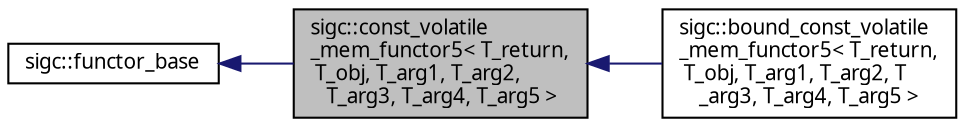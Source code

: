 digraph "sigc::const_volatile_mem_functor5&lt; T_return, T_obj, T_arg1, T_arg2, T_arg3, T_arg4, T_arg5 &gt;"
{
  edge [fontname="Sans",fontsize="10",labelfontname="Sans",labelfontsize="10"];
  node [fontname="Sans",fontsize="10",shape=record];
  rankdir="LR";
  Node1 [label="sigc::const_volatile\l_mem_functor5\< T_return,\l T_obj, T_arg1, T_arg2,\l T_arg3, T_arg4, T_arg5 \>",height=0.2,width=0.4,color="black", fillcolor="grey75", style="filled" fontcolor="black"];
  Node2 -> Node1 [dir="back",color="midnightblue",fontsize="10",style="solid",fontname="Sans"];
  Node2 [label="sigc::functor_base",height=0.2,width=0.4,color="black", fillcolor="white", style="filled",URL="$structsigc_1_1functor__base.html",tooltip="A hint to the compiler."];
  Node1 -> Node3 [dir="back",color="midnightblue",fontsize="10",style="solid",fontname="Sans"];
  Node3 [label="sigc::bound_const_volatile\l_mem_functor5\< T_return,\l T_obj, T_arg1, T_arg2, T\l_arg3, T_arg4, T_arg5 \>",height=0.2,width=0.4,color="black", fillcolor="white", style="filled",URL="$classsigc_1_1bound__const__volatile__mem__functor5.html",tooltip="bound_const_volatile_mem_functor5 encapsulates a const volatile method with 5 arguments and an object..."];
}
